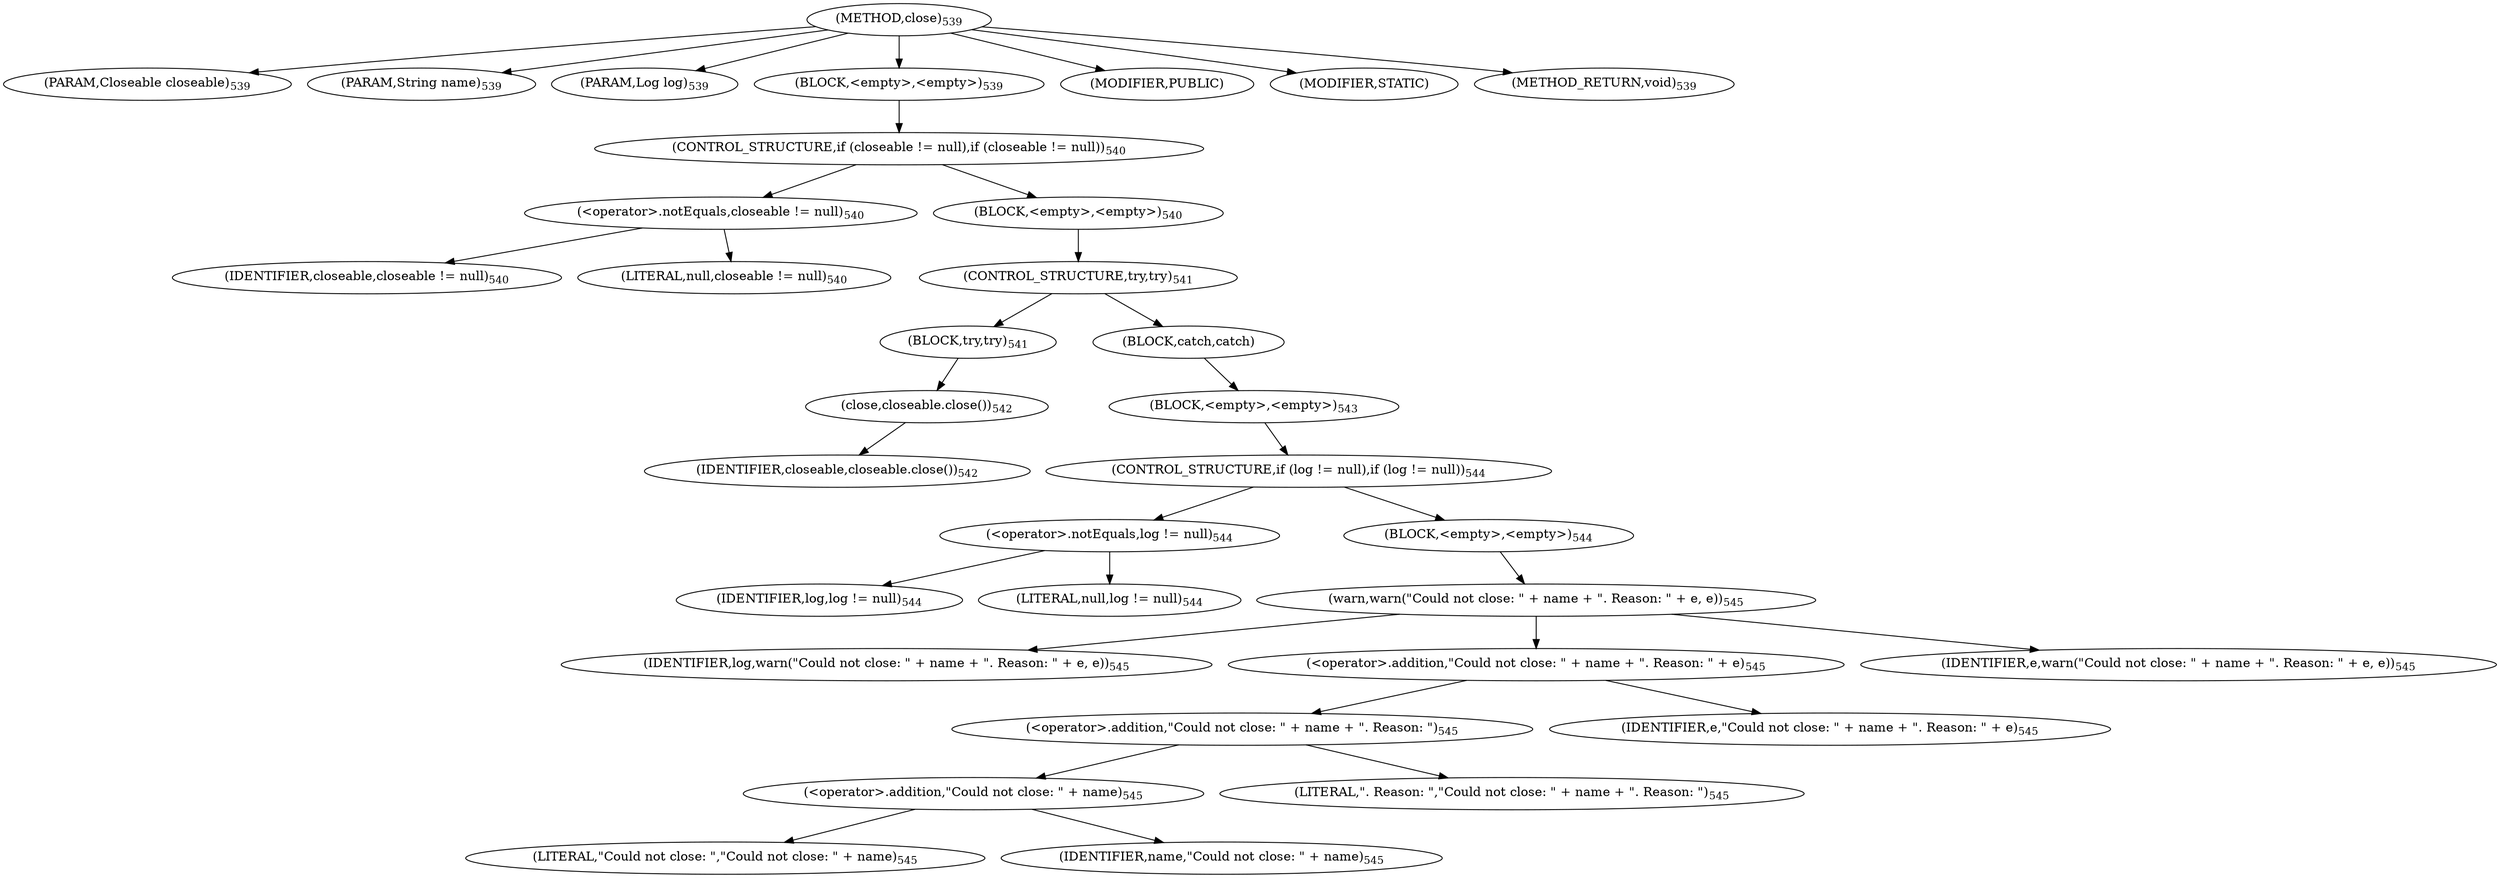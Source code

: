 digraph "close" {  
"1216" [label = <(METHOD,close)<SUB>539</SUB>> ]
"1217" [label = <(PARAM,Closeable closeable)<SUB>539</SUB>> ]
"1218" [label = <(PARAM,String name)<SUB>539</SUB>> ]
"1219" [label = <(PARAM,Log log)<SUB>539</SUB>> ]
"1220" [label = <(BLOCK,&lt;empty&gt;,&lt;empty&gt;)<SUB>539</SUB>> ]
"1221" [label = <(CONTROL_STRUCTURE,if (closeable != null),if (closeable != null))<SUB>540</SUB>> ]
"1222" [label = <(&lt;operator&gt;.notEquals,closeable != null)<SUB>540</SUB>> ]
"1223" [label = <(IDENTIFIER,closeable,closeable != null)<SUB>540</SUB>> ]
"1224" [label = <(LITERAL,null,closeable != null)<SUB>540</SUB>> ]
"1225" [label = <(BLOCK,&lt;empty&gt;,&lt;empty&gt;)<SUB>540</SUB>> ]
"1226" [label = <(CONTROL_STRUCTURE,try,try)<SUB>541</SUB>> ]
"1227" [label = <(BLOCK,try,try)<SUB>541</SUB>> ]
"1228" [label = <(close,closeable.close())<SUB>542</SUB>> ]
"1229" [label = <(IDENTIFIER,closeable,closeable.close())<SUB>542</SUB>> ]
"1230" [label = <(BLOCK,catch,catch)> ]
"1231" [label = <(BLOCK,&lt;empty&gt;,&lt;empty&gt;)<SUB>543</SUB>> ]
"1232" [label = <(CONTROL_STRUCTURE,if (log != null),if (log != null))<SUB>544</SUB>> ]
"1233" [label = <(&lt;operator&gt;.notEquals,log != null)<SUB>544</SUB>> ]
"1234" [label = <(IDENTIFIER,log,log != null)<SUB>544</SUB>> ]
"1235" [label = <(LITERAL,null,log != null)<SUB>544</SUB>> ]
"1236" [label = <(BLOCK,&lt;empty&gt;,&lt;empty&gt;)<SUB>544</SUB>> ]
"1237" [label = <(warn,warn(&quot;Could not close: &quot; + name + &quot;. Reason: &quot; + e, e))<SUB>545</SUB>> ]
"1238" [label = <(IDENTIFIER,log,warn(&quot;Could not close: &quot; + name + &quot;. Reason: &quot; + e, e))<SUB>545</SUB>> ]
"1239" [label = <(&lt;operator&gt;.addition,&quot;Could not close: &quot; + name + &quot;. Reason: &quot; + e)<SUB>545</SUB>> ]
"1240" [label = <(&lt;operator&gt;.addition,&quot;Could not close: &quot; + name + &quot;. Reason: &quot;)<SUB>545</SUB>> ]
"1241" [label = <(&lt;operator&gt;.addition,&quot;Could not close: &quot; + name)<SUB>545</SUB>> ]
"1242" [label = <(LITERAL,&quot;Could not close: &quot;,&quot;Could not close: &quot; + name)<SUB>545</SUB>> ]
"1243" [label = <(IDENTIFIER,name,&quot;Could not close: &quot; + name)<SUB>545</SUB>> ]
"1244" [label = <(LITERAL,&quot;. Reason: &quot;,&quot;Could not close: &quot; + name + &quot;. Reason: &quot;)<SUB>545</SUB>> ]
"1245" [label = <(IDENTIFIER,e,&quot;Could not close: &quot; + name + &quot;. Reason: &quot; + e)<SUB>545</SUB>> ]
"1246" [label = <(IDENTIFIER,e,warn(&quot;Could not close: &quot; + name + &quot;. Reason: &quot; + e, e))<SUB>545</SUB>> ]
"1247" [label = <(MODIFIER,PUBLIC)> ]
"1248" [label = <(MODIFIER,STATIC)> ]
"1249" [label = <(METHOD_RETURN,void)<SUB>539</SUB>> ]
  "1216" -> "1217" 
  "1216" -> "1218" 
  "1216" -> "1219" 
  "1216" -> "1220" 
  "1216" -> "1247" 
  "1216" -> "1248" 
  "1216" -> "1249" 
  "1220" -> "1221" 
  "1221" -> "1222" 
  "1221" -> "1225" 
  "1222" -> "1223" 
  "1222" -> "1224" 
  "1225" -> "1226" 
  "1226" -> "1227" 
  "1226" -> "1230" 
  "1227" -> "1228" 
  "1228" -> "1229" 
  "1230" -> "1231" 
  "1231" -> "1232" 
  "1232" -> "1233" 
  "1232" -> "1236" 
  "1233" -> "1234" 
  "1233" -> "1235" 
  "1236" -> "1237" 
  "1237" -> "1238" 
  "1237" -> "1239" 
  "1237" -> "1246" 
  "1239" -> "1240" 
  "1239" -> "1245" 
  "1240" -> "1241" 
  "1240" -> "1244" 
  "1241" -> "1242" 
  "1241" -> "1243" 
}
